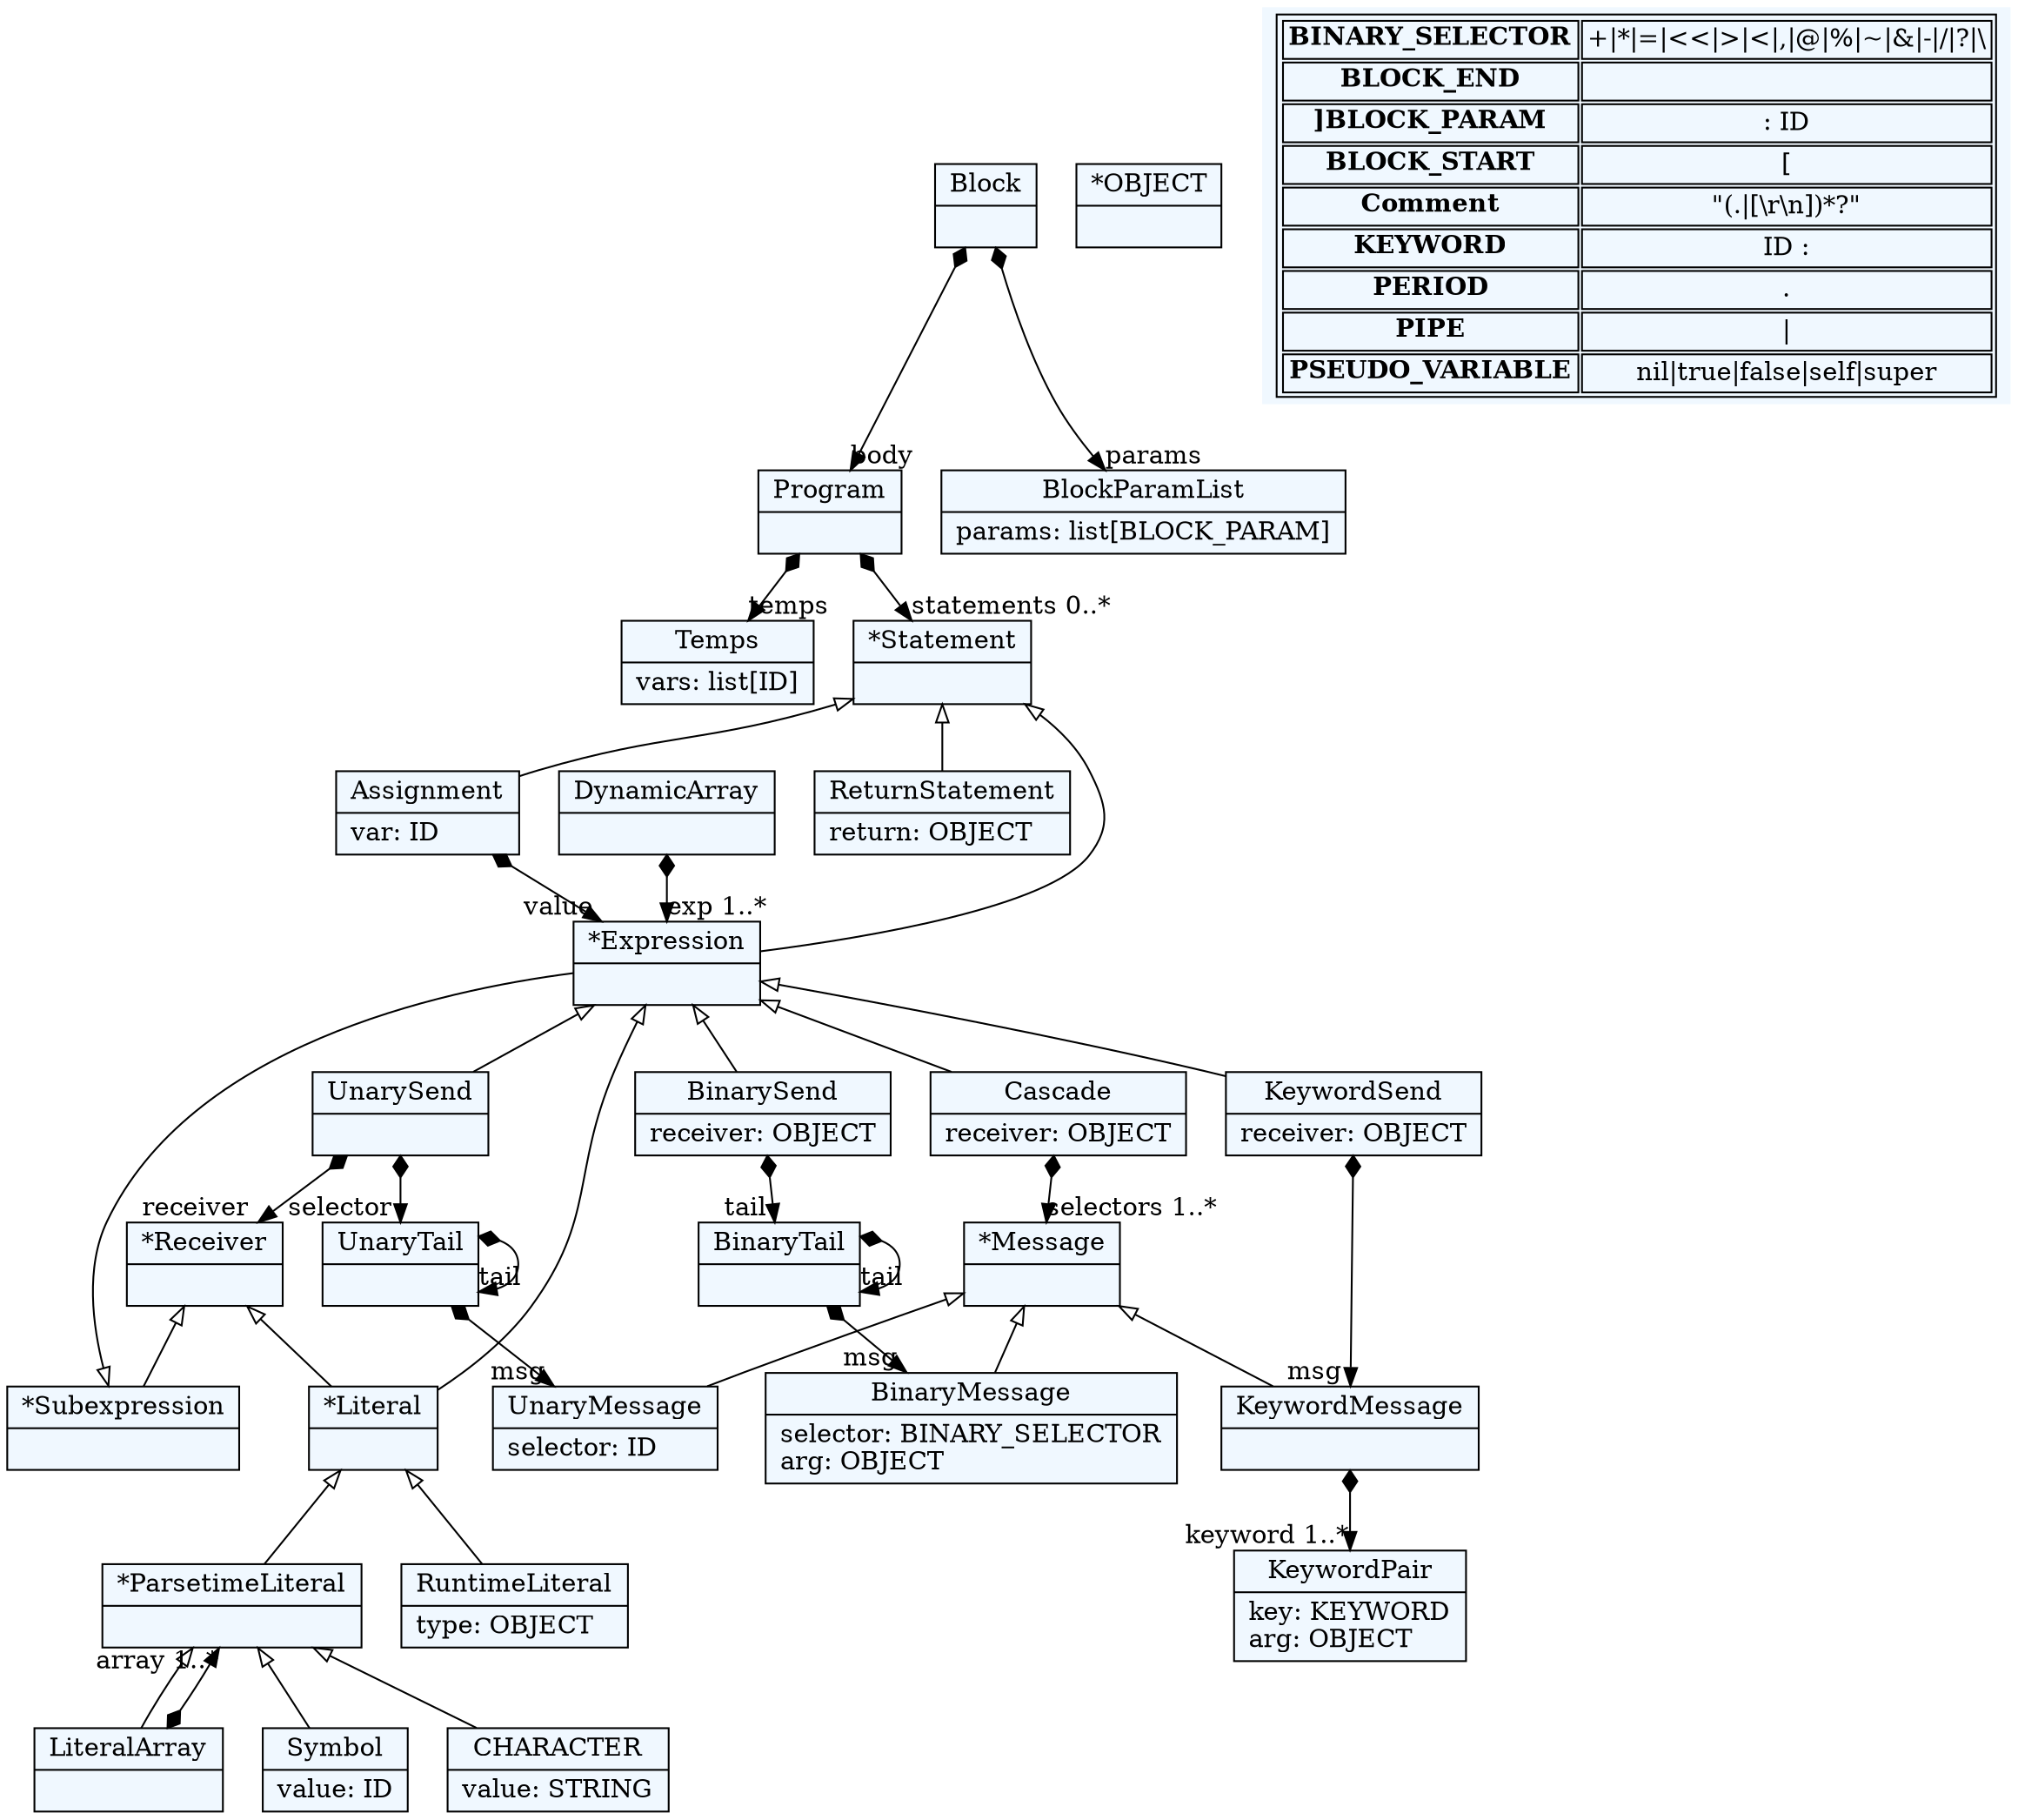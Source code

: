 
    digraph textX {
    fontname = "Bitstream Vera Sans"
    fontsize = 8
    node[
        shape=record,
        style=filled,
        fillcolor=aliceblue
    ]
    nodesep = 0.3
    edge[dir=black,arrowtail=empty]


3254942595560[ label="{Program|}"]

3254942592728[ label="{Temps|vars: list[ID]\l}"]

3254942588952[ label="{*Statement|}"]

3254942594616[ label="{ReturnStatement|return: OBJECT\l}"]

3254942591784[ label="{*Expression|}"]

3254942593672[ label="{Assignment|var: ID\l}"]

3254942573848[ label="{Cascade|receiver: OBJECT\l}"]

3254942584232[ label="{*Message|}"]

3254942571960[ label="{BinarySend|receiver: OBJECT\l}"]

3254942605944[ label="{UnarySend|}"]

3254942576680[ label="{KeywordSend|receiver: OBJECT\l}"]

3254942609720[ label="{UnaryTail|}"]

3254942613496[ label="{UnaryMessage|selector: ID\l}"]

3254942610664[ label="{BinaryTail|}"]

3254942614440[ label="{BinaryMessage|selector: BINARY_SELECTOR\larg: OBJECT\l}"]

3254942618216[ label="{KeywordMessage|}"]

3254942605000[ label="{KeywordPair|key: KEYWORD\larg: OBJECT\l}"]

3254942574792[ label="{*Receiver|}"]

3254942608776[ label="{*Subexpression|}"]

3254942617272[ label="{*Literal|}"]

3254942630488[ label="{RuntimeLiteral|type: OBJECT\l}"]

3254942623880[ label="{Block|}"]

3254942626712[ label="{BlockParamList|params: list[BLOCK_PARAM]\l}"]

3254942629544[ label="{DynamicArray|}"]

3254909623592[ label="{*ParsetimeLiteral|}"]

3254909641528[ label="{LiteralArray|}"]

3254909646248[ label="{Symbol|value: ID\l}"]

3254909633032[ label="{CHARACTER|value: STRING\l}"]



3254942595560 -> 3254942592728[arrowtail=diamond, dir=both, headlabel="temps "]
3254942595560 -> 3254942588952[arrowtail=diamond, dir=both, headlabel="statements 0..*"]
3254942588952 -> 3254942594616 [dir=back]
3254942588952 -> 3254942593672 [dir=back]
3254942588952 -> 3254942591784 [dir=back]
3254909640584[ label="{*OBJECT|}"]

3254942591784 -> 3254942573848 [dir=back]
3254942591784 -> 3254942576680 [dir=back]
3254942591784 -> 3254942571960 [dir=back]
3254942591784 -> 3254942605944 [dir=back]
3254942591784 -> 3254942617272 [dir=back]
3254942593672 -> 3254942591784[arrowtail=diamond, dir=both, headlabel="value "]
3254909640584[ label="{*OBJECT|}"]

3254942573848 -> 3254942584232[arrowtail=diamond, dir=both, headlabel="selectors 1..*"]
3254942584232 -> 3254942618216 [dir=back]
3254942584232 -> 3254942614440 [dir=back]
3254942584232 -> 3254942613496 [dir=back]
3254909640584[ label="{*OBJECT|}"]

3254942571960 -> 3254942610664[arrowtail=diamond, dir=both, headlabel="tail "]
3254942605944 -> 3254942574792[arrowtail=diamond, dir=both, headlabel="receiver "]
3254942605944 -> 3254942609720[arrowtail=diamond, dir=both, headlabel="selector "]
3254909640584[ label="{*OBJECT|}"]

3254942576680 -> 3254942618216[arrowtail=diamond, dir=both, headlabel="msg "]
3254942609720 -> 3254942613496[arrowtail=diamond, dir=both, headlabel="msg "]
3254942609720 -> 3254942609720[arrowtail=diamond, dir=both, headlabel="tail "]
3254942610664 -> 3254942614440[arrowtail=diamond, dir=both, headlabel="msg "]
3254942610664 -> 3254942610664[arrowtail=diamond, dir=both, headlabel="tail "]
3254909640584[ label="{*OBJECT|}"]

3254942618216 -> 3254942605000[arrowtail=diamond, dir=both, headlabel="keyword 1..*"]
3254909640584[ label="{*OBJECT|}"]

3254942574792 -> 3254942608776 [dir=back]
3254942574792 -> 3254942617272 [dir=back]
3254942608776 -> 3254942591784 [dir=back]
3254942617272 -> 3254942630488 [dir=back]
3254942617272 -> 3254909623592 [dir=back]
3254909640584[ label="{*OBJECT|}"]

3254942623880 -> 3254942626712[arrowtail=diamond, dir=both, headlabel="params "]
3254942623880 -> 3254942595560[arrowtail=diamond, dir=both, headlabel="body "]
3254942629544 -> 3254942591784[arrowtail=diamond, dir=both, headlabel="exp 1..*"]
3254909623592 -> 3254909641528 [dir=back]
3254909623592 -> 3254909633032 [dir=back]
3254909623592 -> 3254909646248 [dir=back]
3254909641528 -> 3254909623592[arrowtail=diamond, dir=both, headlabel="array 1..*"]
match_rules [ shape=plaintext, label=< <table>
	<tr>
		<td><b>BINARY_SELECTOR</b></td><td>+|*|=|&lt;&lt;|&gt;|&lt;|,|@|%|~|&amp;|-|/|?|\\</td>
	</tr>
	<tr>
		<td><b>BLOCK_END</b></td><td>]</td>
	</tr>
	<tr>
		<td><b>BLOCK_PARAM</b></td><td>: ID</td>
	</tr>
	<tr>
		<td><b>BLOCK_START</b></td><td>[</td>
	</tr>
	<tr>
		<td><b>Comment</b></td><td>&quot;(.|[\r\n])*?&quot;</td>
	</tr>
	<tr>
		<td><b>KEYWORD</b></td><td>ID :</td>
	</tr>
	<tr>
		<td><b>PERIOD</b></td><td>.</td>
	</tr>
	<tr>
		<td><b>PIPE</b></td><td>|</td>
	</tr>
	<tr>
		<td><b>PSEUDO_VARIABLE</b></td><td>nil|true|false|self|super</td>
	</tr>
</table> >]


}
